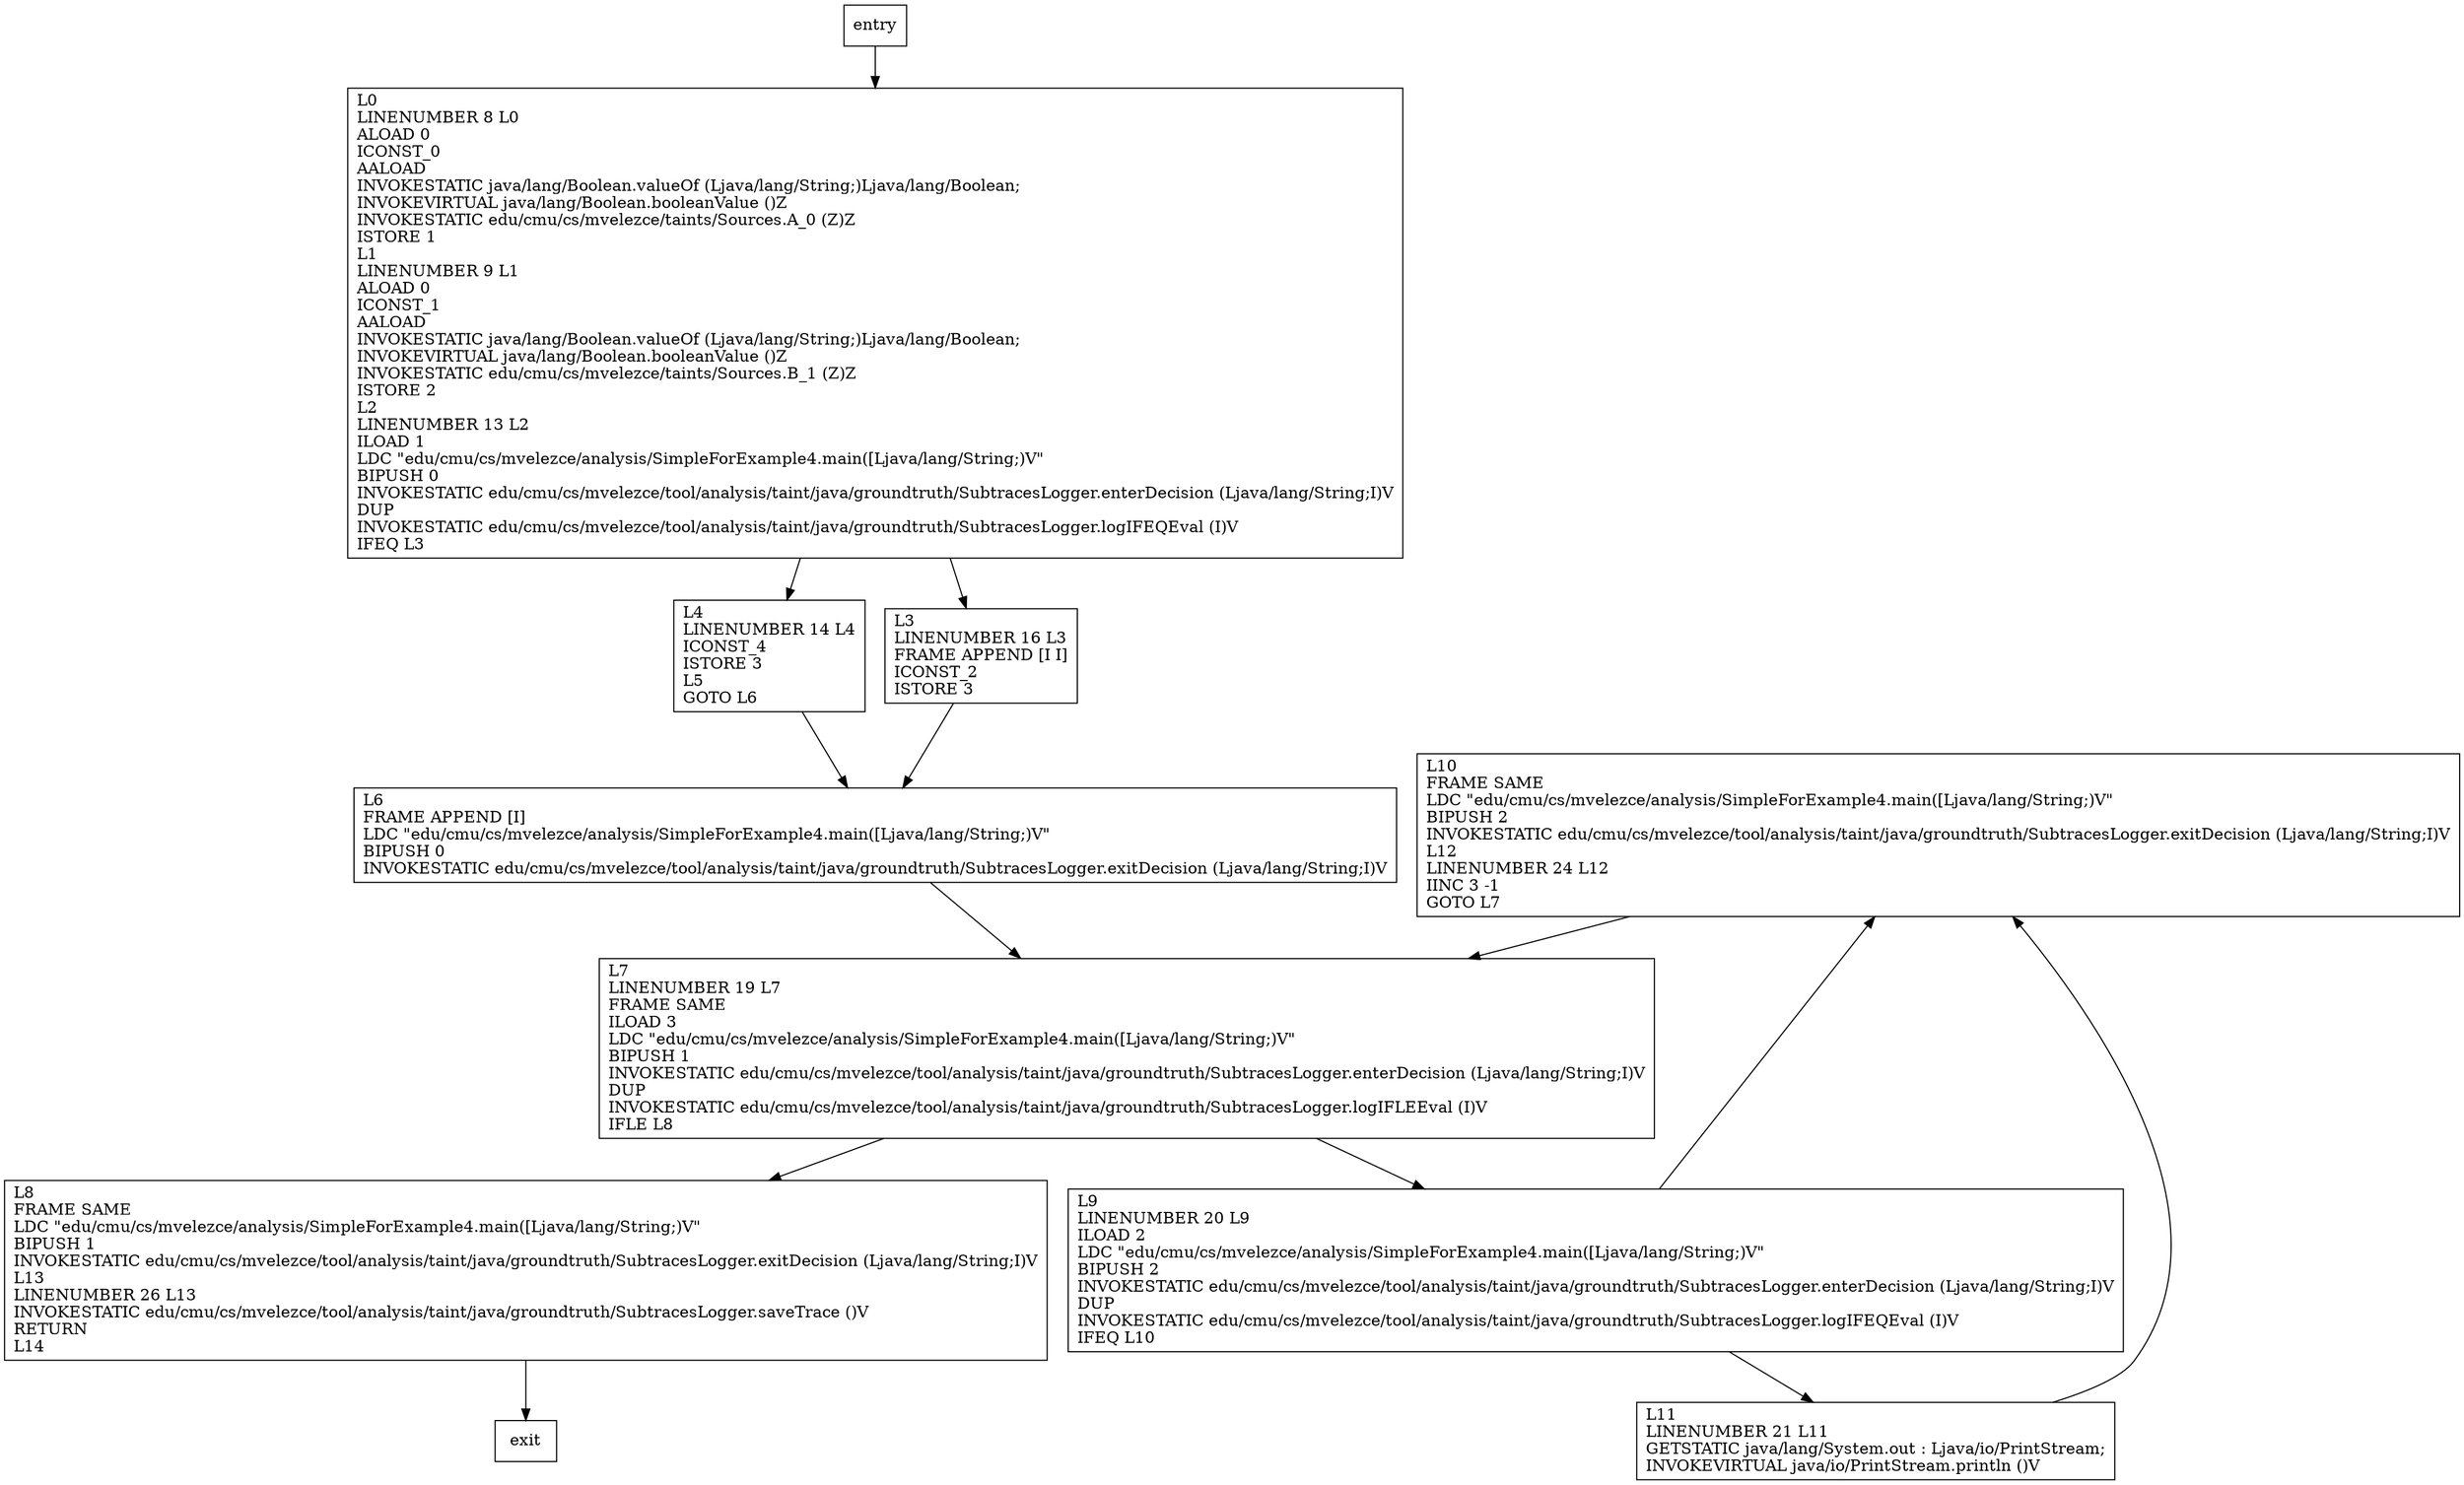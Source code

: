 digraph main {
node [shape=record];
1101440808 [label="L10\lFRAME SAME\lLDC \"edu/cmu/cs/mvelezce/analysis/SimpleForExample4.main([Ljava/lang/String;)V\"\lBIPUSH 2\lINVOKESTATIC edu/cmu/cs/mvelezce/tool/analysis/taint/java/groundtruth/SubtracesLogger.exitDecision (Ljava/lang/String;I)V\lL12\lLINENUMBER 24 L12\lIINC 3 -1\lGOTO L7\l"];
548675732 [label="L0\lLINENUMBER 8 L0\lALOAD 0\lICONST_0\lAALOAD\lINVOKESTATIC java/lang/Boolean.valueOf (Ljava/lang/String;)Ljava/lang/Boolean;\lINVOKEVIRTUAL java/lang/Boolean.booleanValue ()Z\lINVOKESTATIC edu/cmu/cs/mvelezce/taints/Sources.A_0 (Z)Z\lISTORE 1\lL1\lLINENUMBER 9 L1\lALOAD 0\lICONST_1\lAALOAD\lINVOKESTATIC java/lang/Boolean.valueOf (Ljava/lang/String;)Ljava/lang/Boolean;\lINVOKEVIRTUAL java/lang/Boolean.booleanValue ()Z\lINVOKESTATIC edu/cmu/cs/mvelezce/taints/Sources.B_1 (Z)Z\lISTORE 2\lL2\lLINENUMBER 13 L2\lILOAD 1\lLDC \"edu/cmu/cs/mvelezce/analysis/SimpleForExample4.main([Ljava/lang/String;)V\"\lBIPUSH 0\lINVOKESTATIC edu/cmu/cs/mvelezce/tool/analysis/taint/java/groundtruth/SubtracesLogger.enterDecision (Ljava/lang/String;I)V\lDUP\lINVOKESTATIC edu/cmu/cs/mvelezce/tool/analysis/taint/java/groundtruth/SubtracesLogger.logIFEQEval (I)V\lIFEQ L3\l"];
487408760 [label="L11\lLINENUMBER 21 L11\lGETSTATIC java/lang/System.out : Ljava/io/PrintStream;\lINVOKEVIRTUAL java/io/PrintStream.println ()V\l"];
2133156760 [label="L6\lFRAME APPEND [I]\lLDC \"edu/cmu/cs/mvelezce/analysis/SimpleForExample4.main([Ljava/lang/String;)V\"\lBIPUSH 0\lINVOKESTATIC edu/cmu/cs/mvelezce/tool/analysis/taint/java/groundtruth/SubtracesLogger.exitDecision (Ljava/lang/String;I)V\l"];
774893764 [label="L4\lLINENUMBER 14 L4\lICONST_4\lISTORE 3\lL5\lGOTO L6\l"];
1453162498 [label="L3\lLINENUMBER 16 L3\lFRAME APPEND [I I]\lICONST_2\lISTORE 3\l"];
1144217128 [label="L9\lLINENUMBER 20 L9\lILOAD 2\lLDC \"edu/cmu/cs/mvelezce/analysis/SimpleForExample4.main([Ljava/lang/String;)V\"\lBIPUSH 2\lINVOKESTATIC edu/cmu/cs/mvelezce/tool/analysis/taint/java/groundtruth/SubtracesLogger.enterDecision (Ljava/lang/String;I)V\lDUP\lINVOKESTATIC edu/cmu/cs/mvelezce/tool/analysis/taint/java/groundtruth/SubtracesLogger.logIFEQEval (I)V\lIFEQ L10\l"];
357253050 [label="L8\lFRAME SAME\lLDC \"edu/cmu/cs/mvelezce/analysis/SimpleForExample4.main([Ljava/lang/String;)V\"\lBIPUSH 1\lINVOKESTATIC edu/cmu/cs/mvelezce/tool/analysis/taint/java/groundtruth/SubtracesLogger.exitDecision (Ljava/lang/String;I)V\lL13\lLINENUMBER 26 L13\lINVOKESTATIC edu/cmu/cs/mvelezce/tool/analysis/taint/java/groundtruth/SubtracesLogger.saveTrace ()V\lRETURN\lL14\l"];
2123648104 [label="L7\lLINENUMBER 19 L7\lFRAME SAME\lILOAD 3\lLDC \"edu/cmu/cs/mvelezce/analysis/SimpleForExample4.main([Ljava/lang/String;)V\"\lBIPUSH 1\lINVOKESTATIC edu/cmu/cs/mvelezce/tool/analysis/taint/java/groundtruth/SubtracesLogger.enterDecision (Ljava/lang/String;I)V\lDUP\lINVOKESTATIC edu/cmu/cs/mvelezce/tool/analysis/taint/java/groundtruth/SubtracesLogger.logIFLEEval (I)V\lIFLE L8\l"];
entry;
exit;
1101440808 -> 2123648104;
entry -> 548675732;
548675732 -> 774893764;
548675732 -> 1453162498;
487408760 -> 1101440808;
2133156760 -> 2123648104;
774893764 -> 2133156760;
1453162498 -> 2133156760;
1144217128 -> 1101440808;
1144217128 -> 487408760;
357253050 -> exit;
2123648104 -> 1144217128;
2123648104 -> 357253050;
}
